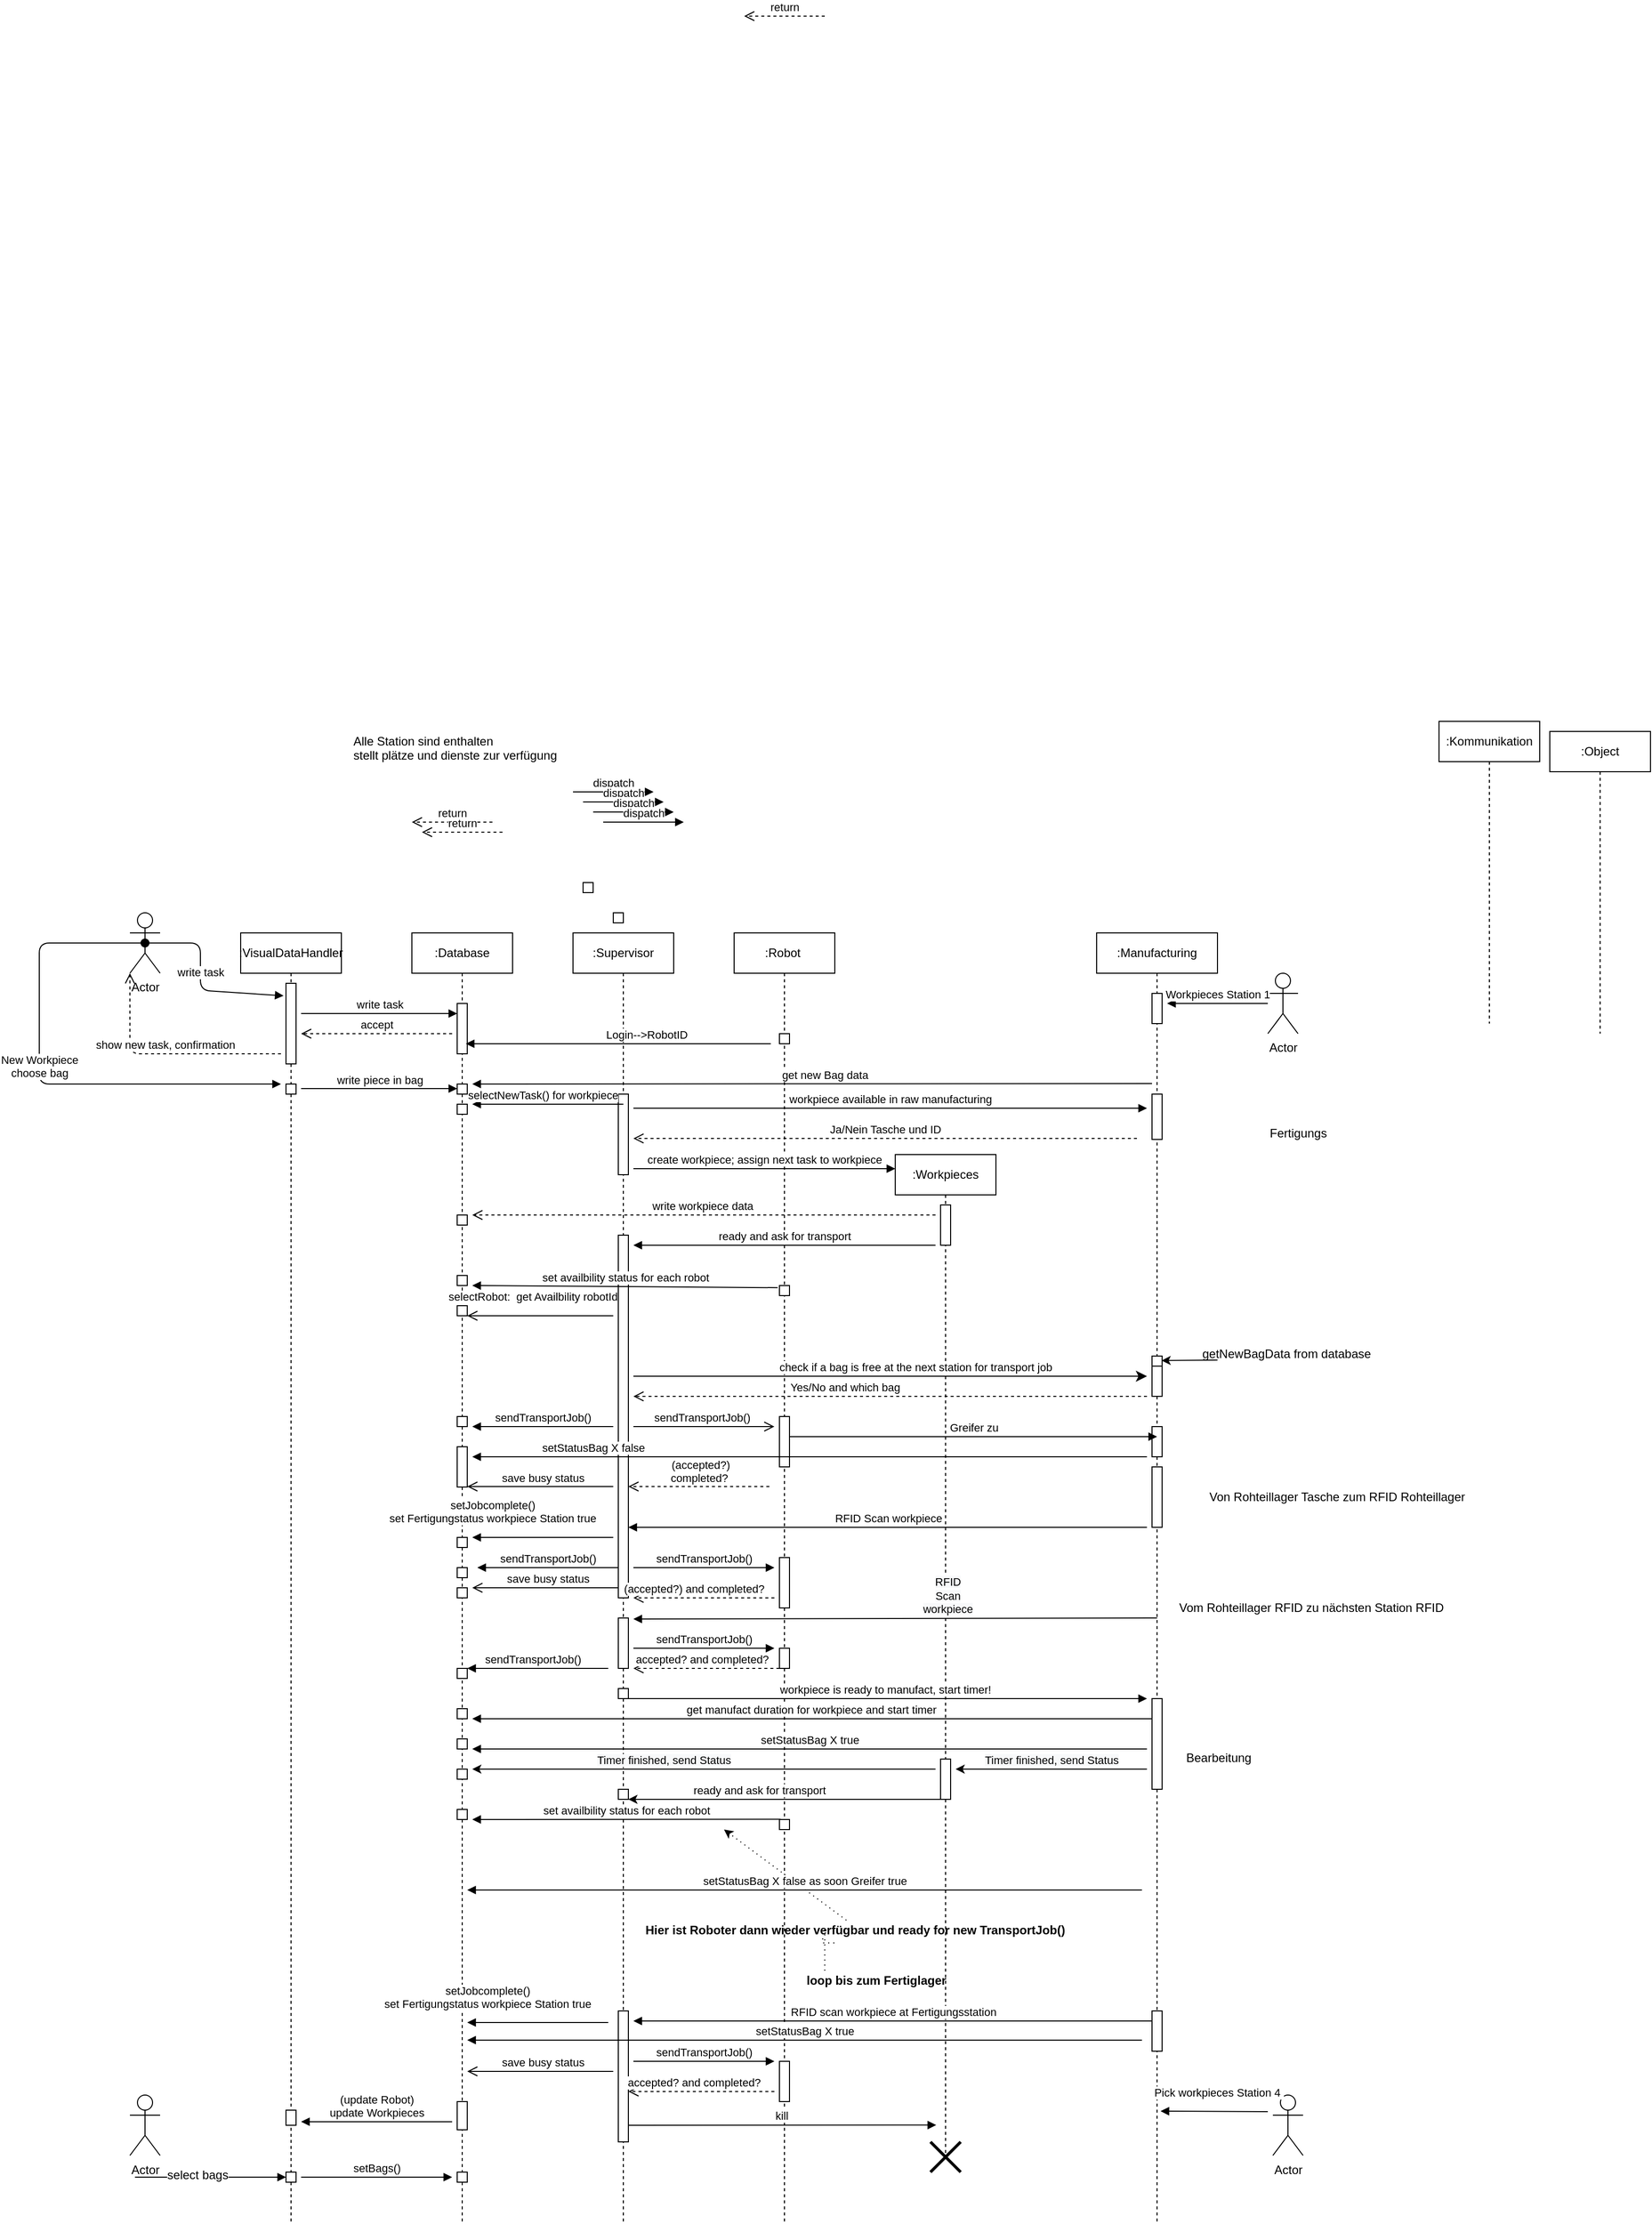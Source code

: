 <mxfile version="12.1.7" type="device" pages="1"><diagram id="1WBaz6ixaP1ME8K3m5R6" name="Page-1"><mxGraphModel dx="1756" dy="1663" grid="1" gridSize="10" guides="1" tooltips="1" connect="1" arrows="1" fold="1" page="1" pageScale="1" pageWidth="827" pageHeight="1169" math="0" shadow="0"><root><mxCell id="0"/><mxCell id="1" parent="0"/><mxCell id="OzvFzzkETnQlEarBEtN6-2" value=":Manufacturing" style="shape=umlLifeline;perimeter=lifelinePerimeter;whiteSpace=wrap;html=1;container=1;collapsible=0;recursiveResize=0;outlineConnect=0;" parent="1" vertex="1"><mxGeometry x="680" width="120" height="1280" as="geometry"/></mxCell><mxCell id="7IhzswRu7-lc8F86J233-18" value="" style="html=1;verticalAlign=bottom;endArrow=classic;endSize=8;endFill=1;" parent="OzvFzzkETnQlEarBEtN6-2" edge="1"><mxGeometry x="-0.035" relative="1" as="geometry"><mxPoint x="-460" y="440" as="sourcePoint"/><mxPoint x="50" y="440" as="targetPoint"/><mxPoint as="offset"/></mxGeometry></mxCell><mxCell id="OzvFzzkETnQlEarBEtN6-34" value="Yes/No and which bag" style="html=1;verticalAlign=bottom;endArrow=open;dashed=1;endSize=8;" parent="OzvFzzkETnQlEarBEtN6-2" edge="1"><mxGeometry x="0.176" relative="1" as="geometry"><mxPoint x="50" y="460" as="sourcePoint"/><mxPoint x="-460" y="460" as="targetPoint"/><mxPoint as="offset"/></mxGeometry></mxCell><mxCell id="btxSf3Ih48SLd4jGkap5-35" value="" style="html=1;points=[];perimeter=orthogonalPerimeter;" vertex="1" parent="OzvFzzkETnQlEarBEtN6-2"><mxGeometry x="55" y="530" width="10" height="60" as="geometry"/></mxCell><mxCell id="7IhzswRu7-lc8F86J233-26" value="" style="html=1;points=[];perimeter=orthogonalPerimeter;" parent="OzvFzzkETnQlEarBEtN6-2" vertex="1"><mxGeometry x="55" y="760" width="10" height="90" as="geometry"/></mxCell><mxCell id="btxSf3Ih48SLd4jGkap5-80" value="" style="html=1;points=[];perimeter=orthogonalPerimeter;" vertex="1" parent="OzvFzzkETnQlEarBEtN6-2"><mxGeometry x="55" y="420" width="10" height="10" as="geometry"/></mxCell><mxCell id="btxSf3Ih48SLd4jGkap5-124" value="" style="html=1;points=[];perimeter=orthogonalPerimeter;" vertex="1" parent="OzvFzzkETnQlEarBEtN6-2"><mxGeometry x="55" y="490" width="10" height="30" as="geometry"/></mxCell><mxCell id="OzvFzzkETnQlEarBEtN6-4" value=":Robot&amp;nbsp;" style="shape=umlLifeline;perimeter=lifelinePerimeter;whiteSpace=wrap;html=1;container=1;collapsible=0;recursiveResize=0;outlineConnect=0;" parent="1" vertex="1"><mxGeometry x="320" width="100" height="1280" as="geometry"/></mxCell><mxCell id="7IhzswRu7-lc8F86J233-2" value="" style="html=1;points=[];perimeter=orthogonalPerimeter;" parent="OzvFzzkETnQlEarBEtN6-4" vertex="1"><mxGeometry x="45" y="100" width="10" height="10" as="geometry"/></mxCell><mxCell id="OzvFzzkETnQlEarBEtN6-3" value="" style="html=1;points=[];perimeter=orthogonalPerimeter;" parent="OzvFzzkETnQlEarBEtN6-4" vertex="1"><mxGeometry x="415" y="160" width="10" height="45" as="geometry"/></mxCell><mxCell id="OzvFzzkETnQlEarBEtN6-5" value="" style="html=1;points=[];perimeter=orthogonalPerimeter;" parent="OzvFzzkETnQlEarBEtN6-4" vertex="1"><mxGeometry x="45" y="350" width="10" height="10" as="geometry"/></mxCell><mxCell id="OzvFzzkETnQlEarBEtN6-38" value="workpiece available in raw manufacturing" style="html=1;verticalAlign=bottom;endArrow=block;" parent="OzvFzzkETnQlEarBEtN6-4" edge="1"><mxGeometry width="80" relative="1" as="geometry"><mxPoint x="-100" y="174" as="sourcePoint"/><mxPoint x="410" y="174" as="targetPoint"/></mxGeometry></mxCell><mxCell id="OzvFzzkETnQlEarBEtN6-42" value="Ja/Nein Tasche und ID" style="html=1;verticalAlign=bottom;endArrow=open;dashed=1;endSize=8;" parent="OzvFzzkETnQlEarBEtN6-4" edge="1"><mxGeometry relative="1" as="geometry"><mxPoint x="400" y="204" as="sourcePoint"/><mxPoint x="-100" y="204" as="targetPoint"/></mxGeometry></mxCell><mxCell id="OzvFzzkETnQlEarBEtN6-43" value="create workpiece; assign next task to workpiece" style="html=1;verticalAlign=bottom;endArrow=block;" parent="OzvFzzkETnQlEarBEtN6-4" edge="1"><mxGeometry width="80" relative="1" as="geometry"><mxPoint x="-100" y="234" as="sourcePoint"/><mxPoint x="160" y="234" as="targetPoint"/></mxGeometry></mxCell><mxCell id="7IhzswRu7-lc8F86J233-20" value="" style="html=1;points=[];perimeter=orthogonalPerimeter;" parent="OzvFzzkETnQlEarBEtN6-4" vertex="1"><mxGeometry x="45" y="480" width="10" height="50" as="geometry"/></mxCell><mxCell id="btxSf3Ih48SLd4jGkap5-37" value="" style="html=1;points=[];perimeter=orthogonalPerimeter;" vertex="1" parent="OzvFzzkETnQlEarBEtN6-4"><mxGeometry x="45" y="620" width="10" height="50" as="geometry"/></mxCell><mxCell id="btxSf3Ih48SLd4jGkap5-50" value="" style="html=1;points=[];perimeter=orthogonalPerimeter;" vertex="1" parent="OzvFzzkETnQlEarBEtN6-4"><mxGeometry x="45" y="710" width="10" height="20" as="geometry"/></mxCell><mxCell id="btxSf3Ih48SLd4jGkap5-105" value="" style="html=1;points=[];perimeter=orthogonalPerimeter;" vertex="1" parent="OzvFzzkETnQlEarBEtN6-4"><mxGeometry x="45" y="880" width="10" height="10" as="geometry"/></mxCell><mxCell id="btxSf3Ih48SLd4jGkap5-126" value="" style="html=1;points=[];perimeter=orthogonalPerimeter;" vertex="1" parent="OzvFzzkETnQlEarBEtN6-4"><mxGeometry x="45" y="1120" width="10" height="40" as="geometry"/></mxCell><mxCell id="OzvFzzkETnQlEarBEtN6-6" value=":Kommunikation" style="shape=umlLifeline;perimeter=lifelinePerimeter;whiteSpace=wrap;html=1;container=1;collapsible=0;recursiveResize=0;outlineConnect=0;" parent="1" vertex="1"><mxGeometry x="1020" y="-210" width="100" height="300" as="geometry"/></mxCell><mxCell id="OzvFzzkETnQlEarBEtN6-7" value=":Workpieces" style="shape=umlLifeline;perimeter=lifelinePerimeter;whiteSpace=wrap;html=1;container=1;collapsible=0;recursiveResize=0;outlineConnect=0;" parent="1" vertex="1"><mxGeometry x="480" y="220" width="100" height="1000" as="geometry"/></mxCell><mxCell id="OzvFzzkETnQlEarBEtN6-9" value="" style="html=1;points=[];perimeter=orthogonalPerimeter;" parent="OzvFzzkETnQlEarBEtN6-7" vertex="1"><mxGeometry x="45" y="50" width="10" height="40" as="geometry"/></mxCell><mxCell id="btxSf3Ih48SLd4jGkap5-94" value="" style="html=1;points=[];perimeter=orthogonalPerimeter;" vertex="1" parent="OzvFzzkETnQlEarBEtN6-7"><mxGeometry x="45" y="600" width="10" height="40" as="geometry"/></mxCell><mxCell id="btxSf3Ih48SLd4jGkap5-130" value="" style="shape=umlDestroy;whiteSpace=wrap;html=1;strokeWidth=3;" vertex="1" parent="OzvFzzkETnQlEarBEtN6-7"><mxGeometry x="35" y="980" width="30" height="30" as="geometry"/></mxCell><mxCell id="OzvFzzkETnQlEarBEtN6-10" value=":Database" style="shape=umlLifeline;perimeter=lifelinePerimeter;whiteSpace=wrap;html=1;container=1;collapsible=0;recursiveResize=0;outlineConnect=0;" parent="1" vertex="1"><mxGeometry width="100" height="1280" as="geometry"/></mxCell><mxCell id="OzvFzzkETnQlEarBEtN6-11" value="" style="html=1;points=[];perimeter=orthogonalPerimeter;" parent="OzvFzzkETnQlEarBEtN6-10" vertex="1"><mxGeometry x="45" y="70" width="10" height="50" as="geometry"/></mxCell><mxCell id="7IhzswRu7-lc8F86J233-6" value="" style="html=1;points=[];perimeter=orthogonalPerimeter;" parent="OzvFzzkETnQlEarBEtN6-10" vertex="1"><mxGeometry x="45" y="280" width="10" height="10" as="geometry"/></mxCell><mxCell id="btxSf3Ih48SLd4jGkap5-12" value="" style="html=1;points=[];perimeter=orthogonalPerimeter;" vertex="1" parent="OzvFzzkETnQlEarBEtN6-10"><mxGeometry x="45" y="830" width="10" height="10" as="geometry"/></mxCell><mxCell id="btxSf3Ih48SLd4jGkap5-26" value="" style="html=1;points=[];perimeter=orthogonalPerimeter;" vertex="1" parent="OzvFzzkETnQlEarBEtN6-10"><mxGeometry x="45" y="480" width="10" height="10" as="geometry"/></mxCell><mxCell id="btxSf3Ih48SLd4jGkap5-31" value="" style="html=1;points=[];perimeter=orthogonalPerimeter;" vertex="1" parent="OzvFzzkETnQlEarBEtN6-10"><mxGeometry x="45" y="510" width="10" height="40" as="geometry"/></mxCell><mxCell id="btxSf3Ih48SLd4jGkap5-33" value="" style="html=1;points=[];perimeter=orthogonalPerimeter;" vertex="1" parent="OzvFzzkETnQlEarBEtN6-10"><mxGeometry x="45" y="170" width="10" height="10" as="geometry"/></mxCell><mxCell id="btxSf3Ih48SLd4jGkap5-36" value="" style="html=1;points=[];perimeter=orthogonalPerimeter;" vertex="1" parent="OzvFzzkETnQlEarBEtN6-10"><mxGeometry x="45" y="600" width="10" height="10" as="geometry"/></mxCell><mxCell id="btxSf3Ih48SLd4jGkap5-47" value="" style="html=1;points=[];perimeter=orthogonalPerimeter;" vertex="1" parent="OzvFzzkETnQlEarBEtN6-10"><mxGeometry x="45" y="630" width="10" height="10" as="geometry"/></mxCell><mxCell id="btxSf3Ih48SLd4jGkap5-56" value="" style="html=1;points=[];perimeter=orthogonalPerimeter;" vertex="1" parent="OzvFzzkETnQlEarBEtN6-10"><mxGeometry x="45" y="730" width="10" height="10" as="geometry"/></mxCell><mxCell id="btxSf3Ih48SLd4jGkap5-78" value="" style="html=1;points=[];perimeter=orthogonalPerimeter;" vertex="1" parent="OzvFzzkETnQlEarBEtN6-10"><mxGeometry x="45" y="650" width="10" height="10" as="geometry"/></mxCell><mxCell id="btxSf3Ih48SLd4jGkap5-84" value="" style="html=1;points=[];perimeter=orthogonalPerimeter;" vertex="1" parent="OzvFzzkETnQlEarBEtN6-10"><mxGeometry x="45" y="340" width="10" height="10" as="geometry"/></mxCell><mxCell id="btxSf3Ih48SLd4jGkap5-86" value="" style="html=1;points=[];perimeter=orthogonalPerimeter;" vertex="1" parent="OzvFzzkETnQlEarBEtN6-10"><mxGeometry x="45" y="800" width="10" height="10" as="geometry"/></mxCell><mxCell id="btxSf3Ih48SLd4jGkap5-90" value="" style="html=1;points=[];perimeter=orthogonalPerimeter;" vertex="1" parent="OzvFzzkETnQlEarBEtN6-10"><mxGeometry x="45" y="770" width="10" height="10" as="geometry"/></mxCell><mxCell id="btxSf3Ih48SLd4jGkap5-101" value="" style="html=1;points=[];perimeter=orthogonalPerimeter;" vertex="1" parent="OzvFzzkETnQlEarBEtN6-10"><mxGeometry x="45" y="370" width="10" height="10" as="geometry"/></mxCell><mxCell id="btxSf3Ih48SLd4jGkap5-106" value="" style="html=1;points=[];perimeter=orthogonalPerimeter;" vertex="1" parent="OzvFzzkETnQlEarBEtN6-10"><mxGeometry x="45" y="870" width="10" height="10" as="geometry"/></mxCell><mxCell id="btxSf3Ih48SLd4jGkap5-2" value="" style="html=1;points=[];perimeter=orthogonalPerimeter;" vertex="1" parent="OzvFzzkETnQlEarBEtN6-10"><mxGeometry x="45" y="1160" width="10" height="28" as="geometry"/></mxCell><mxCell id="btxSf3Ih48SLd4jGkap5-137" value="" style="html=1;points=[];perimeter=orthogonalPerimeter;" vertex="1" parent="OzvFzzkETnQlEarBEtN6-10"><mxGeometry x="45" y="1230" width="10" height="10" as="geometry"/></mxCell><mxCell id="OzvFzzkETnQlEarBEtN6-15" value="Alle Station sind enthalten&lt;br&gt;stellt plätze und dienste zur verfügung" style="text;html=1;resizable=0;points=[];autosize=1;align=left;verticalAlign=top;spacingTop=-4;" parent="1" vertex="1"><mxGeometry x="-60" y="-200" width="220" height="30" as="geometry"/></mxCell><mxCell id="OzvFzzkETnQlEarBEtN6-16" value=":Supervisor" style="shape=umlLifeline;perimeter=lifelinePerimeter;whiteSpace=wrap;html=1;container=1;collapsible=0;recursiveResize=0;outlineConnect=0;" parent="1" vertex="1"><mxGeometry x="160" width="100" height="1280" as="geometry"/></mxCell><mxCell id="OzvFzzkETnQlEarBEtN6-17" value="" style="html=1;points=[];perimeter=orthogonalPerimeter;" parent="OzvFzzkETnQlEarBEtN6-16" vertex="1"><mxGeometry x="45" y="160" width="10" height="80" as="geometry"/></mxCell><mxCell id="7IhzswRu7-lc8F86J233-11" value="" style="html=1;points=[];perimeter=orthogonalPerimeter;" parent="OzvFzzkETnQlEarBEtN6-16" vertex="1"><mxGeometry x="45" y="300" width="10" height="360" as="geometry"/></mxCell><mxCell id="btxSf3Ih48SLd4jGkap5-48" value="" style="html=1;points=[];perimeter=orthogonalPerimeter;" vertex="1" parent="OzvFzzkETnQlEarBEtN6-16"><mxGeometry x="45" y="680" width="10" height="50" as="geometry"/></mxCell><mxCell id="btxSf3Ih48SLd4jGkap5-114" value="" style="html=1;points=[];perimeter=orthogonalPerimeter;" vertex="1" parent="OzvFzzkETnQlEarBEtN6-16"><mxGeometry x="45" y="1070" width="10" height="130" as="geometry"/></mxCell><mxCell id="OzvFzzkETnQlEarBEtN6-20" value=":VisualDataHandler" style="shape=umlLifeline;perimeter=lifelinePerimeter;whiteSpace=wrap;html=1;container=1;collapsible=0;recursiveResize=0;outlineConnect=0;" parent="1" vertex="1"><mxGeometry x="-170" width="100" height="1280" as="geometry"/></mxCell><mxCell id="OzvFzzkETnQlEarBEtN6-21" value="" style="html=1;points=[];perimeter=orthogonalPerimeter;" parent="OzvFzzkETnQlEarBEtN6-20" vertex="1"><mxGeometry x="45" y="50" width="10" height="80" as="geometry"/></mxCell><mxCell id="btxSf3Ih48SLd4jGkap5-28" value="" style="html=1;points=[];perimeter=orthogonalPerimeter;" vertex="1" parent="OzvFzzkETnQlEarBEtN6-20"><mxGeometry x="45" y="150" width="10" height="10" as="geometry"/></mxCell><mxCell id="btxSf3Ih48SLd4jGkap5-136" value="" style="html=1;points=[];perimeter=orthogonalPerimeter;" vertex="1" parent="OzvFzzkETnQlEarBEtN6-20"><mxGeometry x="45" y="1230" width="10" height="10" as="geometry"/></mxCell><mxCell id="OzvFzzkETnQlEarBEtN6-22" value=":Object" style="shape=umlLifeline;perimeter=lifelinePerimeter;whiteSpace=wrap;html=1;container=1;collapsible=0;recursiveResize=0;outlineConnect=0;" parent="1" vertex="1"><mxGeometry x="1130" y="-200" width="100" height="300" as="geometry"/></mxCell><mxCell id="OzvFzzkETnQlEarBEtN6-23" value="Actor" style="shape=umlActor;verticalLabelPosition=bottom;labelBackgroundColor=#ffffff;verticalAlign=top;html=1;" parent="1" vertex="1"><mxGeometry x="-280" y="-20" width="30" height="60" as="geometry"/></mxCell><mxCell id="OzvFzzkETnQlEarBEtN6-24" value="write task" style="html=1;verticalAlign=bottom;startArrow=oval;startFill=1;endArrow=block;startSize=8;exitX=0.5;exitY=0.5;exitDx=0;exitDy=0;exitPerimeter=0;entryX=-0.24;entryY=0.155;entryDx=0;entryDy=0;entryPerimeter=0;" parent="1" source="OzvFzzkETnQlEarBEtN6-23" target="OzvFzzkETnQlEarBEtN6-21" edge="1"><mxGeometry width="60" relative="1" as="geometry"><mxPoint x="-230" y="20" as="sourcePoint"/><mxPoint x="-170" y="66.8" as="targetPoint"/><Array as="points"><mxPoint x="-210" y="10"/><mxPoint x="-210" y="57"/></Array></mxGeometry></mxCell><mxCell id="OzvFzzkETnQlEarBEtN6-25" value="show new task, confirmation" style="html=1;verticalAlign=bottom;endArrow=open;dashed=1;endSize=8;entryX=0;entryY=1;entryDx=0;entryDy=0;entryPerimeter=0;" parent="1" target="OzvFzzkETnQlEarBEtN6-23" edge="1"><mxGeometry relative="1" as="geometry"><mxPoint x="-130" y="120" as="sourcePoint"/><mxPoint x="-280" y="120" as="targetPoint"/><Array as="points"><mxPoint x="-280" y="120"/></Array></mxGeometry></mxCell><mxCell id="OzvFzzkETnQlEarBEtN6-26" value="write task" style="html=1;verticalAlign=bottom;startArrow=none;endArrow=block;startSize=8;startFill=0;" parent="1" target="OzvFzzkETnQlEarBEtN6-11" edge="1"><mxGeometry relative="1" as="geometry"><mxPoint x="-110" y="80" as="sourcePoint"/></mxGeometry></mxCell><mxCell id="OzvFzzkETnQlEarBEtN6-27" value="return" style="html=1;verticalAlign=bottom;endArrow=open;dashed=1;endSize=8;" parent="1" edge="1"><mxGeometry relative="1" as="geometry"><mxPoint x="80" y="-110" as="sourcePoint"/><mxPoint y="-110" as="targetPoint"/></mxGeometry></mxCell><mxCell id="OzvFzzkETnQlEarBEtN6-28" value="accept" style="html=1;verticalAlign=bottom;endArrow=open;dashed=1;endSize=8;" parent="1" edge="1"><mxGeometry relative="1" as="geometry"><mxPoint x="40" y="100" as="sourcePoint"/><mxPoint x="-110" y="100" as="targetPoint"/></mxGeometry></mxCell><mxCell id="OzvFzzkETnQlEarBEtN6-29" value="" style="html=1;points=[];perimeter=orthogonalPerimeter;" parent="1" vertex="1"><mxGeometry x="170" y="-50" width="10" height="10" as="geometry"/></mxCell><mxCell id="OzvFzzkETnQlEarBEtN6-30" value="" style="html=1;points=[];perimeter=orthogonalPerimeter;" parent="1" vertex="1"><mxGeometry x="200" y="-20" width="10" height="10" as="geometry"/></mxCell><mxCell id="OzvFzzkETnQlEarBEtN6-31" value="dispatch" style="html=1;verticalAlign=bottom;endArrow=block;" parent="1" edge="1"><mxGeometry width="80" relative="1" as="geometry"><mxPoint x="160" y="-140" as="sourcePoint"/><mxPoint x="240" y="-140" as="targetPoint"/></mxGeometry></mxCell><mxCell id="OzvFzzkETnQlEarBEtN6-35" value="sendTransportJob()" style="html=1;verticalAlign=bottom;endArrow=block;" parent="1" edge="1"><mxGeometry width="80" relative="1" as="geometry"><mxPoint x="220" y="630" as="sourcePoint"/><mxPoint x="360" y="630" as="targetPoint"/></mxGeometry></mxCell><mxCell id="OzvFzzkETnQlEarBEtN6-39" value="return" style="html=1;verticalAlign=bottom;endArrow=open;dashed=1;endSize=8;" parent="1" edge="1"><mxGeometry relative="1" as="geometry"><mxPoint x="410" y="-910" as="sourcePoint"/><mxPoint x="330" y="-910" as="targetPoint"/></mxGeometry></mxCell><mxCell id="OzvFzzkETnQlEarBEtN6-40" value="return" style="html=1;verticalAlign=bottom;endArrow=open;dashed=1;endSize=8;" parent="1" edge="1"><mxGeometry relative="1" as="geometry"><mxPoint x="90" y="-100" as="sourcePoint"/><mxPoint x="10" y="-100" as="targetPoint"/></mxGeometry></mxCell><mxCell id="7IhzswRu7-lc8F86J233-1" value="Login--&amp;gt;RobotID" style="html=1;verticalAlign=bottom;startArrow=none;endArrow=block;startSize=8;startFill=0;" parent="1" edge="1"><mxGeometry x="-0.189" relative="1" as="geometry"><mxPoint x="356.44" y="110" as="sourcePoint"/><mxPoint x="53.56" y="110" as="targetPoint"/><mxPoint as="offset"/></mxGeometry></mxCell><mxCell id="7IhzswRu7-lc8F86J233-5" value="write workpiece data&amp;nbsp;" style="html=1;verticalAlign=bottom;endArrow=open;endSize=8;dashed=1;" parent="1" edge="1"><mxGeometry relative="1" as="geometry"><mxPoint x="520" y="280" as="sourcePoint"/><mxPoint x="60" y="280" as="targetPoint"/></mxGeometry></mxCell><mxCell id="OzvFzzkETnQlEarBEtN6-36" value="ready and ask for transport" style="html=1;verticalAlign=bottom;endArrow=block;" parent="1" edge="1"><mxGeometry width="80" relative="1" as="geometry"><mxPoint x="520" y="310" as="sourcePoint"/><mxPoint x="220" y="310" as="targetPoint"/></mxGeometry></mxCell><mxCell id="7IhzswRu7-lc8F86J233-16" value="check if a bag is free at the next station for transport job" style="html=1;verticalAlign=bottom;endArrow=open;endSize=8;startArrow=none;" parent="1" source="7IhzswRu7-lc8F86J233-17" edge="1"><mxGeometry y="240" relative="1" as="geometry"><mxPoint x="210" y="440" as="sourcePoint"/><mxPoint x="739.81" y="445" as="targetPoint"/><mxPoint x="-240" y="-5" as="offset"/></mxGeometry></mxCell><mxCell id="7IhzswRu7-lc8F86J233-17" value="" style="html=1;points=[];perimeter=orthogonalPerimeter;" parent="1" vertex="1"><mxGeometry x="735" y="430" width="10" height="30" as="geometry"/></mxCell><mxCell id="7IhzswRu7-lc8F86J233-19" value="sendTransportJob()" style="html=1;verticalAlign=bottom;endArrow=open;endSize=8;" parent="1" edge="1"><mxGeometry x="-0.035" relative="1" as="geometry"><mxPoint x="220" y="490" as="sourcePoint"/><mxPoint x="360" y="490" as="targetPoint"/><mxPoint as="offset"/></mxGeometry></mxCell><mxCell id="7IhzswRu7-lc8F86J233-24" value="&amp;nbsp;(accepted?)&lt;br&gt;completed?" style="html=1;verticalAlign=bottom;endArrow=open;endSize=8;dashed=1;" parent="1" edge="1"><mxGeometry relative="1" as="geometry"><mxPoint x="355" y="549.5" as="sourcePoint"/><mxPoint x="215" y="549.5" as="targetPoint"/><mxPoint as="offset"/></mxGeometry></mxCell><mxCell id="7IhzswRu7-lc8F86J233-27" value="&lt;span style=&quot;text-align: left ; background-color: rgb(248 , 249 , 250)&quot;&gt;&lt;font style=&quot;font-size: 11px&quot;&gt;Timer finished, send Status&lt;/font&gt;&lt;/span&gt;" style="html=1;verticalAlign=bottom;endArrow=none;startArrow=classic;startFill=1;endFill=0;" parent="1" edge="1"><mxGeometry width="80" relative="1" as="geometry"><mxPoint x="540" y="830" as="sourcePoint"/><mxPoint x="730" y="830" as="targetPoint"/></mxGeometry></mxCell><mxCell id="btxSf3Ih48SLd4jGkap5-7" value="(update Robot)&lt;br&gt;update Workpieces" style="html=1;verticalAlign=bottom;endArrow=block;" edge="1" parent="1"><mxGeometry width="80" relative="1" as="geometry"><mxPoint x="40" y="1180" as="sourcePoint"/><mxPoint x="-110" y="1180" as="targetPoint"/></mxGeometry></mxCell><mxCell id="btxSf3Ih48SLd4jGkap5-17" value="Actor" style="shape=umlActor;verticalLabelPosition=bottom;labelBackgroundColor=#ffffff;verticalAlign=top;html=1;" vertex="1" parent="1"><mxGeometry x="850" y="40" width="30" height="60" as="geometry"/></mxCell><mxCell id="btxSf3Ih48SLd4jGkap5-18" value="" style="html=1;points=[];perimeter=orthogonalPerimeter;" vertex="1" parent="1"><mxGeometry x="735" y="60" width="10" height="30" as="geometry"/></mxCell><mxCell id="btxSf3Ih48SLd4jGkap5-19" value="Workpieces Station 1" style="html=1;verticalAlign=bottom;endArrow=block;" edge="1" parent="1"><mxGeometry width="80" relative="1" as="geometry"><mxPoint x="850" y="70" as="sourcePoint"/><mxPoint x="750" y="70" as="targetPoint"/></mxGeometry></mxCell><mxCell id="btxSf3Ih48SLd4jGkap5-20" value="New Workpiece&lt;br&gt;choose bag" style="html=1;verticalAlign=bottom;endArrow=block;exitX=0.5;exitY=0.5;exitDx=0;exitDy=0;exitPerimeter=0;" edge="1" parent="1" source="OzvFzzkETnQlEarBEtN6-23"><mxGeometry width="80" relative="1" as="geometry"><mxPoint x="-210" y="150" as="sourcePoint"/><mxPoint x="-130" y="150" as="targetPoint"/><Array as="points"><mxPoint x="-370" y="10"/><mxPoint x="-370" y="150"/></Array></mxGeometry></mxCell><mxCell id="btxSf3Ih48SLd4jGkap5-22" value="dispatch" style="html=1;verticalAlign=bottom;endArrow=block;" edge="1" parent="1"><mxGeometry width="80" relative="1" as="geometry"><mxPoint x="170" y="-130" as="sourcePoint"/><mxPoint x="250" y="-130" as="targetPoint"/></mxGeometry></mxCell><mxCell id="btxSf3Ih48SLd4jGkap5-23" value="dispatch" style="html=1;verticalAlign=bottom;endArrow=block;" edge="1" parent="1"><mxGeometry width="80" relative="1" as="geometry"><mxPoint x="180" y="-120" as="sourcePoint"/><mxPoint x="260" y="-120" as="targetPoint"/></mxGeometry></mxCell><mxCell id="btxSf3Ih48SLd4jGkap5-24" value="dispatch" style="html=1;verticalAlign=bottom;endArrow=block;" edge="1" parent="1"><mxGeometry width="80" relative="1" as="geometry"><mxPoint x="190" y="-110" as="sourcePoint"/><mxPoint x="270" y="-110" as="targetPoint"/></mxGeometry></mxCell><mxCell id="btxSf3Ih48SLd4jGkap5-25" value="sendTransportJob()" style="html=1;verticalAlign=bottom;endArrow=block;" edge="1" parent="1"><mxGeometry width="80" relative="1" as="geometry"><mxPoint x="200" y="490" as="sourcePoint"/><mxPoint x="60" y="490" as="targetPoint"/></mxGeometry></mxCell><mxCell id="btxSf3Ih48SLd4jGkap5-27" value="" style="html=1;points=[];perimeter=orthogonalPerimeter;" vertex="1" parent="1"><mxGeometry x="45" y="150" width="10" height="10" as="geometry"/></mxCell><mxCell id="btxSf3Ih48SLd4jGkap5-29" value="write piece in bag" style="html=1;verticalAlign=bottom;startArrow=none;endArrow=block;startSize=8;startFill=0;" edge="1" parent="1"><mxGeometry relative="1" as="geometry"><mxPoint x="-110" y="154.5" as="sourcePoint"/><mxPoint x="45" y="154.5" as="targetPoint"/></mxGeometry></mxCell><mxCell id="btxSf3Ih48SLd4jGkap5-32" value="selectNewTask() for workpiece" style="html=1;verticalAlign=bottom;startArrow=none;endArrow=block;startSize=8;startFill=0;" edge="1" parent="1"><mxGeometry x="0.067" relative="1" as="geometry"><mxPoint x="210" y="170" as="sourcePoint"/><mxPoint x="60" y="170" as="targetPoint"/><mxPoint as="offset"/></mxGeometry></mxCell><mxCell id="btxSf3Ih48SLd4jGkap5-39" value="(accepted?) and completed?" style="html=1;verticalAlign=bottom;endArrow=open;endSize=8;dashed=1;" edge="1" parent="1"><mxGeometry x="0.143" relative="1" as="geometry"><mxPoint x="360" y="660" as="sourcePoint"/><mxPoint x="220" y="660" as="targetPoint"/><mxPoint as="offset"/></mxGeometry></mxCell><mxCell id="btxSf3Ih48SLd4jGkap5-40" value="&lt;span style=&quot;white-space: normal ; background-color: rgb(248 , 249 , 250)&quot;&gt;&lt;font style=&quot;font-size: 11px&quot;&gt;RFID Scan workpiece&lt;br&gt;&lt;/font&gt;&lt;/span&gt;" style="html=1;verticalAlign=bottom;endArrow=block;" edge="1" parent="1"><mxGeometry x="-0.2" width="80" relative="1" as="geometry"><mxPoint x="740" y="680" as="sourcePoint"/><mxPoint x="220" y="681" as="targetPoint"/><mxPoint as="offset"/></mxGeometry></mxCell><mxCell id="btxSf3Ih48SLd4jGkap5-43" value="setJobcomplete()&lt;br&gt;set Fertigungstatus workpiece Station true" style="html=1;verticalAlign=bottom;endArrow=block;" edge="1" parent="1"><mxGeometry x="0.714" y="-10" width="80" relative="1" as="geometry"><mxPoint x="200" y="600" as="sourcePoint"/><mxPoint x="60" y="600" as="targetPoint"/><mxPoint as="offset"/></mxGeometry></mxCell><mxCell id="btxSf3Ih48SLd4jGkap5-45" value="Von Rohteillager Tasche zum RFID Rohteillager" style="text;html=1;resizable=0;points=[];autosize=1;align=left;verticalAlign=top;spacingTop=-4;" vertex="1" parent="1"><mxGeometry x="790" y="550" width="270" height="20" as="geometry"/></mxCell><mxCell id="btxSf3Ih48SLd4jGkap5-46" value="sendTransportJob()" style="html=1;verticalAlign=bottom;endArrow=block;" edge="1" parent="1"><mxGeometry width="80" relative="1" as="geometry"><mxPoint x="205" y="630" as="sourcePoint"/><mxPoint x="65" y="630" as="targetPoint"/></mxGeometry></mxCell><mxCell id="btxSf3Ih48SLd4jGkap5-49" value="sendTransportJob()" style="html=1;verticalAlign=bottom;endArrow=block;" edge="1" parent="1"><mxGeometry width="80" relative="1" as="geometry"><mxPoint x="220.0" y="710" as="sourcePoint"/><mxPoint x="360.0" y="710" as="targetPoint"/></mxGeometry></mxCell><mxCell id="btxSf3Ih48SLd4jGkap5-51" value="accepted? and completed?" style="html=1;verticalAlign=bottom;endArrow=open;endSize=8;dashed=1;" edge="1" parent="1"><mxGeometry x="0.071" relative="1" as="geometry"><mxPoint x="365.0" y="730" as="sourcePoint"/><mxPoint x="220" y="730" as="targetPoint"/><mxPoint as="offset"/></mxGeometry></mxCell><mxCell id="btxSf3Ih48SLd4jGkap5-52" value="sendTransportJob()" style="html=1;verticalAlign=bottom;endArrow=block;" edge="1" parent="1"><mxGeometry x="0.071" width="80" relative="1" as="geometry"><mxPoint x="195.0" y="730" as="sourcePoint"/><mxPoint x="55.0" y="730" as="targetPoint"/><mxPoint as="offset"/></mxGeometry></mxCell><mxCell id="btxSf3Ih48SLd4jGkap5-53" value="setStatusBag X true" style="html=1;verticalAlign=bottom;endArrow=block;" edge="1" parent="1"><mxGeometry width="80" relative="1" as="geometry"><mxPoint x="730" y="810" as="sourcePoint"/><mxPoint x="60.0" y="810" as="targetPoint"/><mxPoint as="offset"/></mxGeometry></mxCell><mxCell id="btxSf3Ih48SLd4jGkap5-54" value="Fertigungs" style="text;html=1;resizable=0;points=[];autosize=1;align=left;verticalAlign=top;spacingTop=-4;" vertex="1" parent="1"><mxGeometry x="850" y="189" width="70" height="20" as="geometry"/></mxCell><mxCell id="btxSf3Ih48SLd4jGkap5-55" value="get new Bag data&lt;br&gt;" style="html=1;verticalAlign=bottom;endArrow=block;" edge="1" parent="1"><mxGeometry x="-0.037" width="80" relative="1" as="geometry"><mxPoint x="735" y="149.5" as="sourcePoint"/><mxPoint x="60" y="150" as="targetPoint"/><mxPoint as="offset"/></mxGeometry></mxCell><mxCell id="btxSf3Ih48SLd4jGkap5-73" value="save busy status" style="html=1;verticalAlign=bottom;endArrow=open;endSize=8;" edge="1" parent="1"><mxGeometry x="-0.035" relative="1" as="geometry"><mxPoint x="200" y="549.5" as="sourcePoint"/><mxPoint x="55" y="549.5" as="targetPoint"/><mxPoint as="offset"/></mxGeometry></mxCell><mxCell id="btxSf3Ih48SLd4jGkap5-77" value="save busy status" style="html=1;verticalAlign=bottom;endArrow=open;endSize=8;" edge="1" parent="1"><mxGeometry x="-0.035" relative="1" as="geometry"><mxPoint x="205" y="650" as="sourcePoint"/><mxPoint x="60" y="650" as="targetPoint"/><mxPoint as="offset"/></mxGeometry></mxCell><mxCell id="OzvFzzkETnQlEarBEtN6-44" value="selectRobot:&amp;nbsp; get Availbility robotId" style="html=1;verticalAlign=bottom;endArrow=open;endSize=8;" parent="1" edge="1"><mxGeometry x="0.103" y="-10" relative="1" as="geometry"><mxPoint x="200" y="380" as="sourcePoint"/><mxPoint x="55" y="380" as="targetPoint"/><mxPoint as="offset"/></mxGeometry></mxCell><mxCell id="btxSf3Ih48SLd4jGkap5-81" value="" style="endArrow=classic;html=1;entryX=0.952;entryY=0.448;entryDx=0;entryDy=0;entryPerimeter=0;" edge="1" parent="1" target="btxSf3Ih48SLd4jGkap5-80"><mxGeometry width="50" height="50" relative="1" as="geometry"><mxPoint x="800" y="424" as="sourcePoint"/><mxPoint x="815" y="390" as="targetPoint"/></mxGeometry></mxCell><mxCell id="btxSf3Ih48SLd4jGkap5-82" value="getNewBagData from database" style="text;html=1;resizable=0;points=[];autosize=1;align=left;verticalAlign=top;spacingTop=-4;" vertex="1" parent="1"><mxGeometry x="783" y="408" width="180" height="20" as="geometry"/></mxCell><mxCell id="btxSf3Ih48SLd4jGkap5-85" value="Vom Rohteillager RFID zu nächsten Station RFID" style="text;html=1;resizable=0;points=[];autosize=1;align=left;verticalAlign=top;spacingTop=-4;" vertex="1" parent="1"><mxGeometry x="760" y="660" width="280" height="20" as="geometry"/></mxCell><mxCell id="btxSf3Ih48SLd4jGkap5-87" value="workpiece is ready to manufact, start timer!" style="html=1;verticalAlign=bottom;endArrow=block;" edge="1" parent="1"><mxGeometry width="80" relative="1" as="geometry"><mxPoint x="210" y="760" as="sourcePoint"/><mxPoint x="730" y="760" as="targetPoint"/></mxGeometry></mxCell><mxCell id="btxSf3Ih48SLd4jGkap5-88" value="" style="html=1;points=[];perimeter=orthogonalPerimeter;" vertex="1" parent="1"><mxGeometry x="205" y="750" width="10" height="10" as="geometry"/></mxCell><mxCell id="btxSf3Ih48SLd4jGkap5-91" value="get manufact duration for workpiece and start timer&amp;nbsp;" style="html=1;verticalAlign=bottom;endArrow=block;" edge="1" parent="1"><mxGeometry width="80" relative="1" as="geometry"><mxPoint x="735" y="780" as="sourcePoint"/><mxPoint x="60" y="780" as="targetPoint"/></mxGeometry></mxCell><mxCell id="btxSf3Ih48SLd4jGkap5-97" value="&lt;span style=&quot;text-align: left ; background-color: rgb(248 , 249 , 250)&quot;&gt;&lt;font style=&quot;font-size: 11px&quot;&gt;Timer finished, send Status&lt;/font&gt;&lt;/span&gt;" style="html=1;verticalAlign=bottom;endArrow=none;startArrow=classic;startFill=1;endFill=0;" edge="1" parent="1"><mxGeometry x="-0.174" width="80" relative="1" as="geometry"><mxPoint x="60" y="830" as="sourcePoint"/><mxPoint x="520" y="830" as="targetPoint"/><mxPoint as="offset"/></mxGeometry></mxCell><mxCell id="btxSf3Ih48SLd4jGkap5-98" value="ready and ask for transport" style="html=1;verticalAlign=bottom;endArrow=none;startArrow=classic;startFill=1;endFill=0;" edge="1" parent="1" source="btxSf3Ih48SLd4jGkap5-95"><mxGeometry x="-0.174" width="80" relative="1" as="geometry"><mxPoint x="220" y="860" as="sourcePoint"/><mxPoint x="530" y="860" as="targetPoint"/><mxPoint as="offset"/></mxGeometry></mxCell><mxCell id="btxSf3Ih48SLd4jGkap5-95" value="" style="html=1;points=[];perimeter=orthogonalPerimeter;" vertex="1" parent="1"><mxGeometry x="205" y="850" width="10" height="10" as="geometry"/></mxCell><mxCell id="btxSf3Ih48SLd4jGkap5-100" value="set availbility status for each robot" style="html=1;verticalAlign=bottom;endArrow=block;exitX=-0.17;exitY=0.213;exitDx=0;exitDy=0;exitPerimeter=0;" edge="1" parent="1" source="OzvFzzkETnQlEarBEtN6-5"><mxGeometry width="80" relative="1" as="geometry"><mxPoint x="330" y="350" as="sourcePoint"/><mxPoint x="60" y="350" as="targetPoint"/></mxGeometry></mxCell><mxCell id="btxSf3Ih48SLd4jGkap5-104" value="set availbility status for each robot" style="html=1;verticalAlign=bottom;endArrow=block;exitX=0.115;exitY=-0.024;exitDx=0;exitDy=0;exitPerimeter=0;" edge="1" parent="1" source="btxSf3Ih48SLd4jGkap5-105"><mxGeometry width="80" relative="1" as="geometry"><mxPoint x="366.8" y="882.13" as="sourcePoint"/><mxPoint x="60" y="880" as="targetPoint"/></mxGeometry></mxCell><mxCell id="btxSf3Ih48SLd4jGkap5-107" value="&lt;b&gt;Hier ist Roboter dann wieder verfügbar und ready for new TransportJob()&lt;/b&gt;" style="text;html=1;resizable=0;points=[];autosize=1;align=left;verticalAlign=top;spacingTop=-4;" vertex="1" parent="1"><mxGeometry x="230" y="980" width="430" height="20" as="geometry"/></mxCell><mxCell id="btxSf3Ih48SLd4jGkap5-108" value="" style="endArrow=classic;html=1;dashed=1;dashPattern=1 4;" edge="1" parent="1" source="btxSf3Ih48SLd4jGkap5-107"><mxGeometry width="50" height="50" relative="1" as="geometry"><mxPoint x="-120" y="1240" as="sourcePoint"/><mxPoint x="310" y="890" as="targetPoint"/></mxGeometry></mxCell><mxCell id="btxSf3Ih48SLd4jGkap5-111" value="" style="edgeStyle=orthogonalEdgeStyle;rounded=0;orthogonalLoop=1;jettySize=auto;html=1;dashed=1;dashPattern=1 4;startArrow=none;startFill=0;endArrow=none;endFill=0;entryX=0.446;entryY=1.124;entryDx=0;entryDy=0;entryPerimeter=0;" edge="1" parent="1" source="btxSf3Ih48SLd4jGkap5-109" target="btxSf3Ih48SLd4jGkap5-107"><mxGeometry relative="1" as="geometry"><mxPoint x="554.435" y="993" as="targetPoint"/><Array as="points"><mxPoint x="410" y="990"/><mxPoint x="408" y="990"/></Array></mxGeometry></mxCell><mxCell id="btxSf3Ih48SLd4jGkap5-109" value="&lt;b&gt;loop bis zum Fertiglager&lt;/b&gt;" style="text;html=1;resizable=0;points=[];autosize=1;align=left;verticalAlign=top;spacingTop=-4;" vertex="1" parent="1"><mxGeometry x="390" y="1030" width="150" height="20" as="geometry"/></mxCell><mxCell id="btxSf3Ih48SLd4jGkap5-113" value="RFID scan workpiece at Fertigungsstation" style="html=1;verticalAlign=bottom;endArrow=block;" edge="1" parent="1" source="btxSf3Ih48SLd4jGkap5-115"><mxGeometry width="80" relative="1" as="geometry"><mxPoint x="740" y="1080" as="sourcePoint"/><mxPoint x="220.0" y="1080" as="targetPoint"/></mxGeometry></mxCell><mxCell id="btxSf3Ih48SLd4jGkap5-115" value="" style="html=1;points=[];perimeter=orthogonalPerimeter;" vertex="1" parent="1"><mxGeometry x="735" y="1070" width="10" height="40" as="geometry"/></mxCell><mxCell id="btxSf3Ih48SLd4jGkap5-117" value="sendTransportJob()" style="html=1;verticalAlign=bottom;endArrow=block;" edge="1" parent="1"><mxGeometry width="80" relative="1" as="geometry"><mxPoint x="220.0" y="1120" as="sourcePoint"/><mxPoint x="360" y="1120" as="targetPoint"/></mxGeometry></mxCell><mxCell id="btxSf3Ih48SLd4jGkap5-118" value="setJobcomplete()&lt;br&gt;set Fertigungstatus workpiece Station true" style="html=1;verticalAlign=bottom;endArrow=block;" edge="1" parent="1"><mxGeometry x="0.714" y="-10" width="80" relative="1" as="geometry"><mxPoint x="195.0" y="1081.5" as="sourcePoint"/><mxPoint x="55.0" y="1081.5" as="targetPoint"/><mxPoint as="offset"/></mxGeometry></mxCell><mxCell id="btxSf3Ih48SLd4jGkap5-119" value="setStatusBag X false as soon Greifer true" style="html=1;verticalAlign=bottom;endArrow=block;" edge="1" parent="1"><mxGeometry width="80" relative="1" as="geometry"><mxPoint x="725" y="950" as="sourcePoint"/><mxPoint x="55.0" y="950" as="targetPoint"/><mxPoint as="offset"/></mxGeometry></mxCell><mxCell id="btxSf3Ih48SLd4jGkap5-120" value="Bearbeitung" style="text;html=1;resizable=0;points=[];autosize=1;align=left;verticalAlign=top;spacingTop=-4;" vertex="1" parent="1"><mxGeometry x="767" y="809" width="80" height="20" as="geometry"/></mxCell><mxCell id="btxSf3Ih48SLd4jGkap5-121" value="setStatusBag X false" style="html=1;verticalAlign=bottom;endArrow=block;" edge="1" parent="1"><mxGeometry x="0.642" width="80" relative="1" as="geometry"><mxPoint x="730" y="520" as="sourcePoint"/><mxPoint x="60" y="520" as="targetPoint"/><mxPoint as="offset"/></mxGeometry></mxCell><mxCell id="btxSf3Ih48SLd4jGkap5-122" value="RFID Scan workpiece" style="html=1;verticalAlign=bottom;endArrow=block;" edge="1" parent="1"><mxGeometry width="80" relative="1" as="geometry"><mxPoint x="730" y="590" as="sourcePoint"/><mxPoint x="215" y="590" as="targetPoint"/></mxGeometry></mxCell><mxCell id="btxSf3Ih48SLd4jGkap5-123" value="Greifer zu" style="html=1;verticalAlign=bottom;endArrow=block;" edge="1" parent="1"><mxGeometry width="80" relative="1" as="geometry"><mxPoint x="375" y="500" as="sourcePoint"/><mxPoint x="740" y="500" as="targetPoint"/></mxGeometry></mxCell><mxCell id="btxSf3Ih48SLd4jGkap5-125" value="accepted? and completed?" style="html=1;verticalAlign=bottom;endArrow=open;endSize=8;dashed=1;" edge="1" parent="1"><mxGeometry x="0.103" relative="1" as="geometry"><mxPoint x="360" y="1150" as="sourcePoint"/><mxPoint x="215.0" y="1150" as="targetPoint"/><mxPoint as="offset"/></mxGeometry></mxCell><mxCell id="btxSf3Ih48SLd4jGkap5-127" value="save busy status" style="html=1;verticalAlign=bottom;endArrow=open;endSize=8;" edge="1" parent="1"><mxGeometry x="-0.035" relative="1" as="geometry"><mxPoint x="200.0" y="1130" as="sourcePoint"/><mxPoint x="55.0" y="1130" as="targetPoint"/><mxPoint as="offset"/></mxGeometry></mxCell><mxCell id="btxSf3Ih48SLd4jGkap5-128" value="setStatusBag X true" style="html=1;verticalAlign=bottom;endArrow=block;" edge="1" parent="1"><mxGeometry width="80" relative="1" as="geometry"><mxPoint x="725" y="1099" as="sourcePoint"/><mxPoint x="55.0" y="1099" as="targetPoint"/><mxPoint as="offset"/></mxGeometry></mxCell><mxCell id="btxSf3Ih48SLd4jGkap5-16" value="" style="html=1;points=[];perimeter=orthogonalPerimeter;" vertex="1" parent="1"><mxGeometry x="-125" y="1168.5" width="10" height="15" as="geometry"/></mxCell><mxCell id="btxSf3Ih48SLd4jGkap5-129" value="kill" style="html=1;verticalAlign=bottom;endArrow=block;exitX=0.115;exitY=-0.024;exitDx=0;exitDy=0;exitPerimeter=0;" edge="1" parent="1"><mxGeometry width="80" relative="1" as="geometry"><mxPoint x="214.5" y="1183.5" as="sourcePoint"/><mxPoint x="520.65" y="1183.26" as="targetPoint"/></mxGeometry></mxCell><mxCell id="btxSf3Ih48SLd4jGkap5-131" value="Actor" style="shape=umlActor;verticalLabelPosition=bottom;labelBackgroundColor=#ffffff;verticalAlign=top;html=1;" vertex="1" parent="1"><mxGeometry x="855" y="1153.5" width="30" height="60" as="geometry"/></mxCell><mxCell id="btxSf3Ih48SLd4jGkap5-132" value="Pick workpieces Station 4&amp;nbsp;" style="html=1;verticalAlign=bottom;endArrow=block;" edge="1" parent="1"><mxGeometry x="-0.074" y="-10" width="80" relative="1" as="geometry"><mxPoint x="850" y="1170" as="sourcePoint"/><mxPoint x="743.5" y="1169.5" as="targetPoint"/><mxPoint as="offset"/></mxGeometry></mxCell><mxCell id="btxSf3Ih48SLd4jGkap5-135" value="Actor" style="shape=umlActor;verticalLabelPosition=bottom;labelBackgroundColor=#ffffff;verticalAlign=top;html=1;" vertex="1" parent="1"><mxGeometry x="-280" y="1153.5" width="30" height="60" as="geometry"/></mxCell><mxCell id="btxSf3Ih48SLd4jGkap5-138" value="setBags()" style="html=1;verticalAlign=bottom;endArrow=block;" edge="1" parent="1"><mxGeometry width="80" relative="1" as="geometry"><mxPoint x="-110" y="1235" as="sourcePoint"/><mxPoint x="40.0" y="1235" as="targetPoint"/></mxGeometry></mxCell><mxCell id="btxSf3Ih48SLd4jGkap5-139" value="" style="html=1;verticalAlign=bottom;endArrow=block;" edge="1" parent="1"><mxGeometry width="80" relative="1" as="geometry"><mxPoint x="-275" y="1235" as="sourcePoint"/><mxPoint x="-125.0" y="1235" as="targetPoint"/></mxGeometry></mxCell><mxCell id="btxSf3Ih48SLd4jGkap5-140" value="select bags" style="text;html=1;resizable=0;points=[];align=center;verticalAlign=middle;labelBackgroundColor=#ffffff;" vertex="1" connectable="0" parent="btxSf3Ih48SLd4jGkap5-139"><mxGeometry x="-0.174" y="2" relative="1" as="geometry"><mxPoint as="offset"/></mxGeometry></mxCell></root></mxGraphModel></diagram></mxfile>